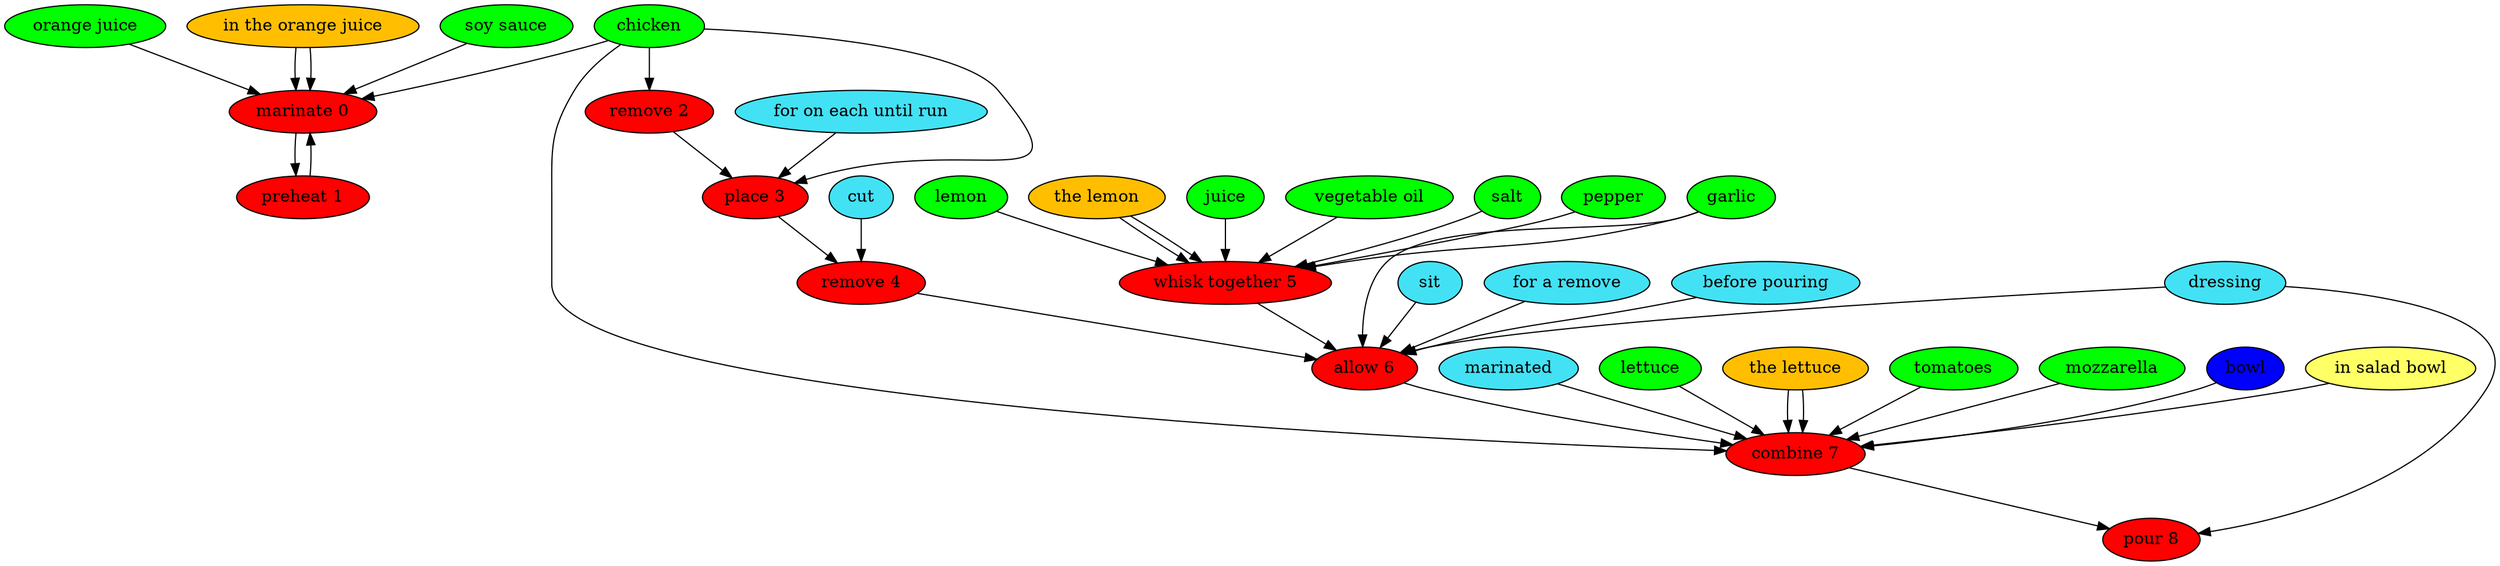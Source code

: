 digraph G {
"marinate 0" [style=filled, fillcolor=red];
chicken [style=filled, fillcolor=green];
chicken -> "marinate 0";
"orange juice" [style=filled, fillcolor=green];
"orange juice" -> "marinate 0";
"in the orange juice" [style=filled, fillcolor="#01DFA5"];
"in the orange juice" -> "marinate 0";
"soy sauce" [style=filled, fillcolor=green];
"soy sauce" -> "marinate 0";
"in the orange juice" [style=filled, fillcolor="#FFBF00"];
"in the orange juice" -> "marinate 0";
"preheat 1" [style=filled, fillcolor=red];
"remove 2" [style=filled, fillcolor=red];
chicken [style=filled, fillcolor=green];
chicken -> "remove 2";
"place 3" [style=filled, fillcolor=red];
"for on each until run" [style=filled, fillcolor="#42e2f4"];
"for on each until run" -> "place 3";
chicken [style=filled, fillcolor=green];
chicken -> "place 3";
"remove 4" [style=filled, fillcolor=red];
cut [style=filled, fillcolor="#42e2f4"];
cut -> "remove 4";
"whisk together 5" [style=filled, fillcolor=red];
lemon [style=filled, fillcolor=green];
lemon -> "whisk together 5";
"the lemon" [style=filled, fillcolor="#01DFA5"];
"the lemon" -> "whisk together 5";
juice [style=filled, fillcolor=green];
juice -> "whisk together 5";
"vegetable oil" [style=filled, fillcolor=green];
"vegetable oil" -> "whisk together 5";
salt [style=filled, fillcolor=green];
salt -> "whisk together 5";
pepper [style=filled, fillcolor=green];
pepper -> "whisk together 5";
garlic [style=filled, fillcolor=green];
garlic -> "whisk together 5";
"the lemon" [style=filled, fillcolor="#FFBF00"];
"the lemon" -> "whisk together 5";
"allow 6" [style=filled, fillcolor=red];
sit [style=filled, fillcolor="#42e2f4"];
sit -> "allow 6";
dressing [style=filled, fillcolor="#42e2f4"];
dressing -> "allow 6";
"for a remove" [style=filled, fillcolor="#42e2f4"];
"for a remove" -> "allow 6";
"before pouring" [style=filled, fillcolor="#42e2f4"];
"before pouring" -> "allow 6";
garlic [style=filled, fillcolor=green];
garlic -> "allow 6";
"combine 7" [style=filled, fillcolor=red];
marinated [style=filled, fillcolor="#42e2f4"];
marinated -> "combine 7";
lettuce [style=filled, fillcolor=green];
lettuce -> "combine 7";
"the lettuce" [style=filled, fillcolor="#01DFA5"];
"the lettuce" -> "combine 7";
tomatoes [style=filled, fillcolor=green];
tomatoes -> "combine 7";
mozzarella [style=filled, fillcolor=green];
mozzarella -> "combine 7";
chicken [style=filled, fillcolor=green];
chicken -> "combine 7";
bowl [style=filled, fillcolor="#0000ff"];
bowl -> "combine 7";
"in salad bowl" [style=filled, fillcolor="#ffff66"];
"in salad bowl" -> "combine 7";
"the lettuce" [style=filled, fillcolor="#FFBF00"];
"the lettuce" -> "combine 7";
"pour 8" [style=filled, fillcolor=red];
dressing [style=filled, fillcolor="#42e2f4"];
dressing -> "pour 8";
"marinate 0" -> "preheat 1";
"preheat 1" -> "marinate 0";
"remove 2" -> "place 3";
"place 3" -> "remove 4";
"remove 4" -> "allow 6";
"whisk together 5" -> "allow 6";
"allow 6" -> "combine 7";
"combine 7" -> "pour 8";
}
